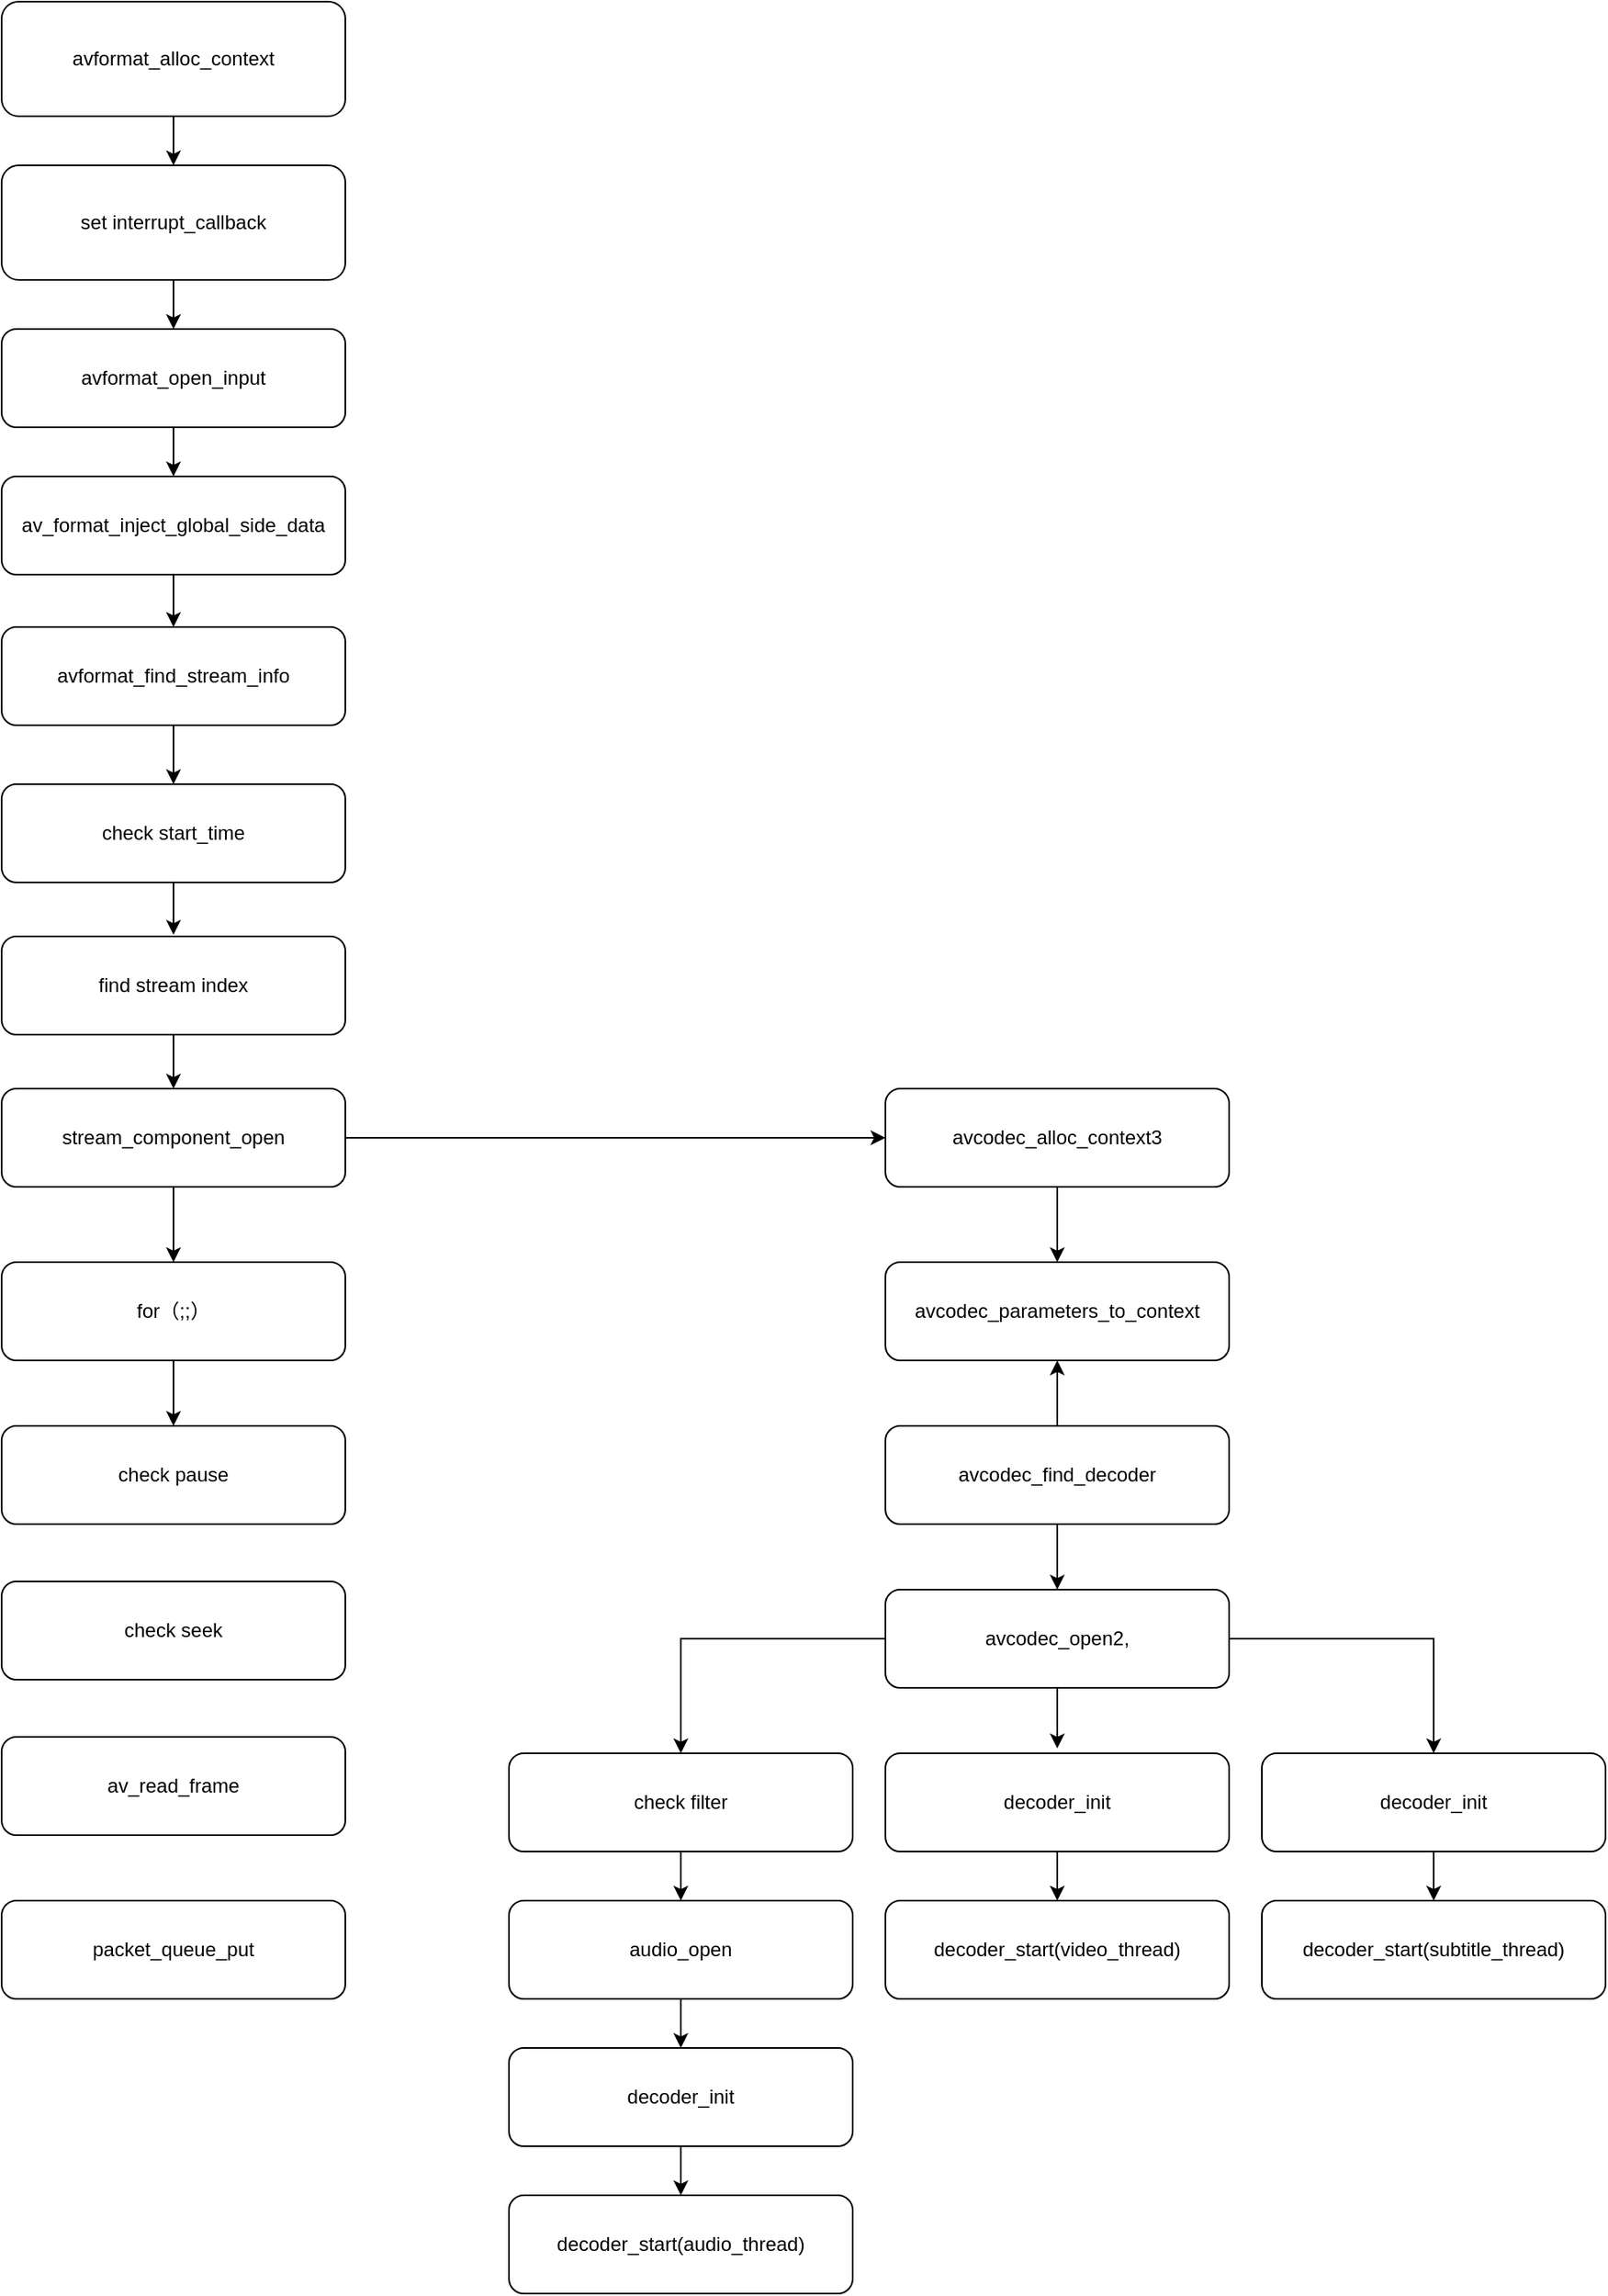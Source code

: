 <mxfile version="14.7.6" type="github">
  <diagram id="C5RBs43oDa-KdzZeNtuy" name="Page-1">
    <mxGraphModel dx="1298" dy="771" grid="1" gridSize="10" guides="1" tooltips="1" connect="1" arrows="1" fold="1" page="1" pageScale="1" pageWidth="827" pageHeight="1169" math="0" shadow="0">
      <root>
        <mxCell id="WIyWlLk6GJQsqaUBKTNV-0" />
        <mxCell id="WIyWlLk6GJQsqaUBKTNV-1" parent="WIyWlLk6GJQsqaUBKTNV-0" />
        <mxCell id="PNHNoVW_lka7l3O5j4nS-3" style="edgeStyle=orthogonalEdgeStyle;rounded=0;orthogonalLoop=1;jettySize=auto;html=1;entryX=0.5;entryY=0;entryDx=0;entryDy=0;" edge="1" parent="WIyWlLk6GJQsqaUBKTNV-1" source="WIyWlLk6GJQsqaUBKTNV-3" target="PNHNoVW_lka7l3O5j4nS-2">
          <mxGeometry relative="1" as="geometry" />
        </mxCell>
        <mxCell id="WIyWlLk6GJQsqaUBKTNV-3" value="avformat_alloc_context" style="rounded=1;whiteSpace=wrap;html=1;fontSize=12;glass=0;strokeWidth=1;shadow=0;" parent="WIyWlLk6GJQsqaUBKTNV-1" vertex="1">
          <mxGeometry x="30" y="80" width="210" height="70" as="geometry" />
        </mxCell>
        <mxCell id="PNHNoVW_lka7l3O5j4nS-5" value="" style="edgeStyle=orthogonalEdgeStyle;rounded=0;orthogonalLoop=1;jettySize=auto;html=1;" edge="1" parent="WIyWlLk6GJQsqaUBKTNV-1" source="PNHNoVW_lka7l3O5j4nS-2" target="PNHNoVW_lka7l3O5j4nS-4">
          <mxGeometry relative="1" as="geometry" />
        </mxCell>
        <mxCell id="PNHNoVW_lka7l3O5j4nS-2" value="set&amp;nbsp;interrupt_callback" style="rounded=1;whiteSpace=wrap;html=1;fontSize=12;glass=0;strokeWidth=1;shadow=0;" vertex="1" parent="WIyWlLk6GJQsqaUBKTNV-1">
          <mxGeometry x="30" y="180" width="210" height="70" as="geometry" />
        </mxCell>
        <mxCell id="PNHNoVW_lka7l3O5j4nS-7" value="" style="edgeStyle=orthogonalEdgeStyle;rounded=0;orthogonalLoop=1;jettySize=auto;html=1;" edge="1" parent="WIyWlLk6GJQsqaUBKTNV-1" source="PNHNoVW_lka7l3O5j4nS-4" target="PNHNoVW_lka7l3O5j4nS-6">
          <mxGeometry relative="1" as="geometry" />
        </mxCell>
        <mxCell id="PNHNoVW_lka7l3O5j4nS-4" value="avformat_open_input" style="whiteSpace=wrap;html=1;rounded=1;shadow=0;strokeWidth=1;glass=0;" vertex="1" parent="WIyWlLk6GJQsqaUBKTNV-1">
          <mxGeometry x="30" y="280" width="210" height="60" as="geometry" />
        </mxCell>
        <mxCell id="PNHNoVW_lka7l3O5j4nS-9" style="edgeStyle=orthogonalEdgeStyle;rounded=0;orthogonalLoop=1;jettySize=auto;html=1;entryX=0.5;entryY=0;entryDx=0;entryDy=0;" edge="1" parent="WIyWlLk6GJQsqaUBKTNV-1" source="PNHNoVW_lka7l3O5j4nS-6" target="PNHNoVW_lka7l3O5j4nS-8">
          <mxGeometry relative="1" as="geometry" />
        </mxCell>
        <mxCell id="PNHNoVW_lka7l3O5j4nS-6" value="av_format_inject_global_side_data" style="whiteSpace=wrap;html=1;rounded=1;shadow=0;strokeWidth=1;glass=0;" vertex="1" parent="WIyWlLk6GJQsqaUBKTNV-1">
          <mxGeometry x="30" y="370" width="210" height="60" as="geometry" />
        </mxCell>
        <mxCell id="PNHNoVW_lka7l3O5j4nS-11" style="edgeStyle=orthogonalEdgeStyle;rounded=0;orthogonalLoop=1;jettySize=auto;html=1;entryX=0.5;entryY=0;entryDx=0;entryDy=0;" edge="1" parent="WIyWlLk6GJQsqaUBKTNV-1" source="PNHNoVW_lka7l3O5j4nS-8" target="PNHNoVW_lka7l3O5j4nS-10">
          <mxGeometry relative="1" as="geometry" />
        </mxCell>
        <mxCell id="PNHNoVW_lka7l3O5j4nS-8" value="avformat_find_stream_info" style="whiteSpace=wrap;html=1;rounded=1;shadow=0;strokeWidth=1;glass=0;" vertex="1" parent="WIyWlLk6GJQsqaUBKTNV-1">
          <mxGeometry x="30" y="462" width="210" height="60" as="geometry" />
        </mxCell>
        <mxCell id="PNHNoVW_lka7l3O5j4nS-13" style="edgeStyle=orthogonalEdgeStyle;rounded=0;orthogonalLoop=1;jettySize=auto;html=1;" edge="1" parent="WIyWlLk6GJQsqaUBKTNV-1" source="PNHNoVW_lka7l3O5j4nS-10">
          <mxGeometry relative="1" as="geometry">
            <mxPoint x="135" y="650" as="targetPoint" />
          </mxGeometry>
        </mxCell>
        <mxCell id="PNHNoVW_lka7l3O5j4nS-10" value="check start_time" style="whiteSpace=wrap;html=1;rounded=1;shadow=0;strokeWidth=1;glass=0;" vertex="1" parent="WIyWlLk6GJQsqaUBKTNV-1">
          <mxGeometry x="30" y="558" width="210" height="60" as="geometry" />
        </mxCell>
        <mxCell id="PNHNoVW_lka7l3O5j4nS-15" style="edgeStyle=orthogonalEdgeStyle;rounded=0;orthogonalLoop=1;jettySize=auto;html=1;entryX=0.5;entryY=0;entryDx=0;entryDy=0;" edge="1" parent="WIyWlLk6GJQsqaUBKTNV-1" source="PNHNoVW_lka7l3O5j4nS-12" target="PNHNoVW_lka7l3O5j4nS-14">
          <mxGeometry relative="1" as="geometry" />
        </mxCell>
        <mxCell id="PNHNoVW_lka7l3O5j4nS-12" value="find stream index" style="whiteSpace=wrap;html=1;rounded=1;shadow=0;strokeWidth=1;glass=0;" vertex="1" parent="WIyWlLk6GJQsqaUBKTNV-1">
          <mxGeometry x="30" y="651" width="210" height="60" as="geometry" />
        </mxCell>
        <mxCell id="PNHNoVW_lka7l3O5j4nS-17" style="edgeStyle=orthogonalEdgeStyle;rounded=0;orthogonalLoop=1;jettySize=auto;html=1;entryX=0.5;entryY=0;entryDx=0;entryDy=0;" edge="1" parent="WIyWlLk6GJQsqaUBKTNV-1" source="PNHNoVW_lka7l3O5j4nS-14" target="PNHNoVW_lka7l3O5j4nS-16">
          <mxGeometry relative="1" as="geometry" />
        </mxCell>
        <mxCell id="PNHNoVW_lka7l3O5j4nS-24" style="edgeStyle=orthogonalEdgeStyle;rounded=0;orthogonalLoop=1;jettySize=auto;html=1;entryX=0;entryY=0.5;entryDx=0;entryDy=0;" edge="1" parent="WIyWlLk6GJQsqaUBKTNV-1" source="PNHNoVW_lka7l3O5j4nS-14" target="PNHNoVW_lka7l3O5j4nS-23">
          <mxGeometry relative="1" as="geometry" />
        </mxCell>
        <mxCell id="PNHNoVW_lka7l3O5j4nS-14" value="stream_component_open" style="whiteSpace=wrap;html=1;rounded=1;shadow=0;strokeWidth=1;glass=0;" vertex="1" parent="WIyWlLk6GJQsqaUBKTNV-1">
          <mxGeometry x="30" y="744" width="210" height="60" as="geometry" />
        </mxCell>
        <mxCell id="PNHNoVW_lka7l3O5j4nS-19" style="edgeStyle=orthogonalEdgeStyle;rounded=0;orthogonalLoop=1;jettySize=auto;html=1;" edge="1" parent="WIyWlLk6GJQsqaUBKTNV-1" source="PNHNoVW_lka7l3O5j4nS-16" target="PNHNoVW_lka7l3O5j4nS-18">
          <mxGeometry relative="1" as="geometry" />
        </mxCell>
        <mxCell id="PNHNoVW_lka7l3O5j4nS-16" value="for（;;）" style="whiteSpace=wrap;html=1;rounded=1;shadow=0;strokeWidth=1;glass=0;" vertex="1" parent="WIyWlLk6GJQsqaUBKTNV-1">
          <mxGeometry x="30" y="850" width="210" height="60" as="geometry" />
        </mxCell>
        <mxCell id="PNHNoVW_lka7l3O5j4nS-18" value="check pause" style="whiteSpace=wrap;html=1;rounded=1;shadow=0;strokeWidth=1;glass=0;" vertex="1" parent="WIyWlLk6GJQsqaUBKTNV-1">
          <mxGeometry x="30" y="950" width="210" height="60" as="geometry" />
        </mxCell>
        <mxCell id="PNHNoVW_lka7l3O5j4nS-20" value="check seek" style="whiteSpace=wrap;html=1;rounded=1;shadow=0;strokeWidth=1;glass=0;" vertex="1" parent="WIyWlLk6GJQsqaUBKTNV-1">
          <mxGeometry x="30" y="1045" width="210" height="60" as="geometry" />
        </mxCell>
        <mxCell id="PNHNoVW_lka7l3O5j4nS-21" value="av_read_frame" style="whiteSpace=wrap;html=1;rounded=1;shadow=0;strokeWidth=1;glass=0;" vertex="1" parent="WIyWlLk6GJQsqaUBKTNV-1">
          <mxGeometry x="30" y="1140" width="210" height="60" as="geometry" />
        </mxCell>
        <mxCell id="PNHNoVW_lka7l3O5j4nS-22" value="packet_queue_put" style="whiteSpace=wrap;html=1;rounded=1;shadow=0;strokeWidth=1;glass=0;" vertex="1" parent="WIyWlLk6GJQsqaUBKTNV-1">
          <mxGeometry x="30" y="1240" width="210" height="60" as="geometry" />
        </mxCell>
        <mxCell id="PNHNoVW_lka7l3O5j4nS-30" style="edgeStyle=orthogonalEdgeStyle;rounded=0;orthogonalLoop=1;jettySize=auto;html=1;entryX=0.5;entryY=0;entryDx=0;entryDy=0;" edge="1" parent="WIyWlLk6GJQsqaUBKTNV-1" source="PNHNoVW_lka7l3O5j4nS-23" target="PNHNoVW_lka7l3O5j4nS-26">
          <mxGeometry relative="1" as="geometry" />
        </mxCell>
        <mxCell id="PNHNoVW_lka7l3O5j4nS-23" value="avcodec_alloc_context3" style="whiteSpace=wrap;html=1;rounded=1;shadow=0;strokeWidth=1;glass=0;" vertex="1" parent="WIyWlLk6GJQsqaUBKTNV-1">
          <mxGeometry x="570" y="744" width="210" height="60" as="geometry" />
        </mxCell>
        <mxCell id="PNHNoVW_lka7l3O5j4nS-28" value="" style="edgeStyle=orthogonalEdgeStyle;rounded=0;orthogonalLoop=1;jettySize=auto;html=1;" edge="1" parent="WIyWlLk6GJQsqaUBKTNV-1" source="PNHNoVW_lka7l3O5j4nS-25" target="PNHNoVW_lka7l3O5j4nS-26">
          <mxGeometry relative="1" as="geometry" />
        </mxCell>
        <mxCell id="PNHNoVW_lka7l3O5j4nS-36" style="edgeStyle=orthogonalEdgeStyle;rounded=0;orthogonalLoop=1;jettySize=auto;html=1;entryX=0.5;entryY=0;entryDx=0;entryDy=0;" edge="1" parent="WIyWlLk6GJQsqaUBKTNV-1" source="PNHNoVW_lka7l3O5j4nS-25" target="PNHNoVW_lka7l3O5j4nS-31">
          <mxGeometry relative="1" as="geometry" />
        </mxCell>
        <mxCell id="PNHNoVW_lka7l3O5j4nS-25" value="avcodec_find_decoder" style="whiteSpace=wrap;html=1;rounded=1;shadow=0;strokeWidth=1;glass=0;" vertex="1" parent="WIyWlLk6GJQsqaUBKTNV-1">
          <mxGeometry x="570" y="950" width="210" height="60" as="geometry" />
        </mxCell>
        <mxCell id="PNHNoVW_lka7l3O5j4nS-26" value="avcodec_parameters_to_context" style="whiteSpace=wrap;html=1;rounded=1;shadow=0;strokeWidth=1;glass=0;" vertex="1" parent="WIyWlLk6GJQsqaUBKTNV-1">
          <mxGeometry x="570" y="850" width="210" height="60" as="geometry" />
        </mxCell>
        <mxCell id="PNHNoVW_lka7l3O5j4nS-37" style="edgeStyle=orthogonalEdgeStyle;rounded=0;orthogonalLoop=1;jettySize=auto;html=1;entryX=0.5;entryY=0;entryDx=0;entryDy=0;" edge="1" parent="WIyWlLk6GJQsqaUBKTNV-1" source="PNHNoVW_lka7l3O5j4nS-31" target="PNHNoVW_lka7l3O5j4nS-32">
          <mxGeometry relative="1" as="geometry" />
        </mxCell>
        <mxCell id="PNHNoVW_lka7l3O5j4nS-48" style="edgeStyle=orthogonalEdgeStyle;rounded=0;orthogonalLoop=1;jettySize=auto;html=1;" edge="1" parent="WIyWlLk6GJQsqaUBKTNV-1" source="PNHNoVW_lka7l3O5j4nS-31">
          <mxGeometry relative="1" as="geometry">
            <mxPoint x="675" y="1147" as="targetPoint" />
          </mxGeometry>
        </mxCell>
        <mxCell id="PNHNoVW_lka7l3O5j4nS-52" style="edgeStyle=orthogonalEdgeStyle;rounded=0;orthogonalLoop=1;jettySize=auto;html=1;" edge="1" parent="WIyWlLk6GJQsqaUBKTNV-1" source="PNHNoVW_lka7l3O5j4nS-31" target="PNHNoVW_lka7l3O5j4nS-50">
          <mxGeometry relative="1" as="geometry" />
        </mxCell>
        <mxCell id="PNHNoVW_lka7l3O5j4nS-31" value="avcodec_open2," style="whiteSpace=wrap;html=1;rounded=1;shadow=0;strokeWidth=1;glass=0;" vertex="1" parent="WIyWlLk6GJQsqaUBKTNV-1">
          <mxGeometry x="570" y="1050" width="210" height="60" as="geometry" />
        </mxCell>
        <mxCell id="PNHNoVW_lka7l3O5j4nS-43" style="edgeStyle=orthogonalEdgeStyle;rounded=0;orthogonalLoop=1;jettySize=auto;html=1;entryX=0.5;entryY=0;entryDx=0;entryDy=0;" edge="1" parent="WIyWlLk6GJQsqaUBKTNV-1" source="PNHNoVW_lka7l3O5j4nS-32" target="PNHNoVW_lka7l3O5j4nS-41">
          <mxGeometry relative="1" as="geometry" />
        </mxCell>
        <mxCell id="PNHNoVW_lka7l3O5j4nS-32" value="check filter" style="whiteSpace=wrap;html=1;rounded=1;shadow=0;strokeWidth=1;glass=0;" vertex="1" parent="WIyWlLk6GJQsqaUBKTNV-1">
          <mxGeometry x="340" y="1150" width="210" height="60" as="geometry" />
        </mxCell>
        <mxCell id="PNHNoVW_lka7l3O5j4nS-40" style="edgeStyle=orthogonalEdgeStyle;rounded=0;orthogonalLoop=1;jettySize=auto;html=1;entryX=0.5;entryY=0;entryDx=0;entryDy=0;" edge="1" parent="WIyWlLk6GJQsqaUBKTNV-1" source="PNHNoVW_lka7l3O5j4nS-34" target="PNHNoVW_lka7l3O5j4nS-39">
          <mxGeometry relative="1" as="geometry" />
        </mxCell>
        <mxCell id="PNHNoVW_lka7l3O5j4nS-34" value="decoder_init" style="whiteSpace=wrap;html=1;rounded=1;shadow=0;strokeWidth=1;glass=0;" vertex="1" parent="WIyWlLk6GJQsqaUBKTNV-1">
          <mxGeometry x="340" y="1330" width="210" height="60" as="geometry" />
        </mxCell>
        <mxCell id="PNHNoVW_lka7l3O5j4nS-39" value="decoder_start(audio_thread)" style="whiteSpace=wrap;html=1;rounded=1;shadow=0;strokeWidth=1;glass=0;" vertex="1" parent="WIyWlLk6GJQsqaUBKTNV-1">
          <mxGeometry x="340" y="1420" width="210" height="60" as="geometry" />
        </mxCell>
        <mxCell id="PNHNoVW_lka7l3O5j4nS-44" style="edgeStyle=orthogonalEdgeStyle;rounded=0;orthogonalLoop=1;jettySize=auto;html=1;entryX=0.5;entryY=0;entryDx=0;entryDy=0;" edge="1" parent="WIyWlLk6GJQsqaUBKTNV-1" source="PNHNoVW_lka7l3O5j4nS-41" target="PNHNoVW_lka7l3O5j4nS-34">
          <mxGeometry relative="1" as="geometry" />
        </mxCell>
        <mxCell id="PNHNoVW_lka7l3O5j4nS-41" value="audio_open" style="whiteSpace=wrap;html=1;rounded=1;shadow=0;strokeWidth=1;glass=0;" vertex="1" parent="WIyWlLk6GJQsqaUBKTNV-1">
          <mxGeometry x="340" y="1240" width="210" height="60" as="geometry" />
        </mxCell>
        <mxCell id="PNHNoVW_lka7l3O5j4nS-45" style="edgeStyle=orthogonalEdgeStyle;rounded=0;orthogonalLoop=1;jettySize=auto;html=1;entryX=0.5;entryY=0;entryDx=0;entryDy=0;" edge="1" parent="WIyWlLk6GJQsqaUBKTNV-1" source="PNHNoVW_lka7l3O5j4nS-46" target="PNHNoVW_lka7l3O5j4nS-47">
          <mxGeometry relative="1" as="geometry" />
        </mxCell>
        <mxCell id="PNHNoVW_lka7l3O5j4nS-46" value="decoder_init" style="whiteSpace=wrap;html=1;rounded=1;shadow=0;strokeWidth=1;glass=0;" vertex="1" parent="WIyWlLk6GJQsqaUBKTNV-1">
          <mxGeometry x="570" y="1150" width="210" height="60" as="geometry" />
        </mxCell>
        <mxCell id="PNHNoVW_lka7l3O5j4nS-47" value="decoder_start(video_thread)" style="whiteSpace=wrap;html=1;rounded=1;shadow=0;strokeWidth=1;glass=0;" vertex="1" parent="WIyWlLk6GJQsqaUBKTNV-1">
          <mxGeometry x="570" y="1240" width="210" height="60" as="geometry" />
        </mxCell>
        <mxCell id="PNHNoVW_lka7l3O5j4nS-49" style="edgeStyle=orthogonalEdgeStyle;rounded=0;orthogonalLoop=1;jettySize=auto;html=1;entryX=0.5;entryY=0;entryDx=0;entryDy=0;" edge="1" parent="WIyWlLk6GJQsqaUBKTNV-1" source="PNHNoVW_lka7l3O5j4nS-50" target="PNHNoVW_lka7l3O5j4nS-51">
          <mxGeometry relative="1" as="geometry" />
        </mxCell>
        <mxCell id="PNHNoVW_lka7l3O5j4nS-50" value="decoder_init" style="whiteSpace=wrap;html=1;rounded=1;shadow=0;strokeWidth=1;glass=0;" vertex="1" parent="WIyWlLk6GJQsqaUBKTNV-1">
          <mxGeometry x="800" y="1150" width="210" height="60" as="geometry" />
        </mxCell>
        <mxCell id="PNHNoVW_lka7l3O5j4nS-51" value="decoder_start(subtitle_thread)" style="whiteSpace=wrap;html=1;rounded=1;shadow=0;strokeWidth=1;glass=0;" vertex="1" parent="WIyWlLk6GJQsqaUBKTNV-1">
          <mxGeometry x="800" y="1240" width="210" height="60" as="geometry" />
        </mxCell>
      </root>
    </mxGraphModel>
  </diagram>
</mxfile>
